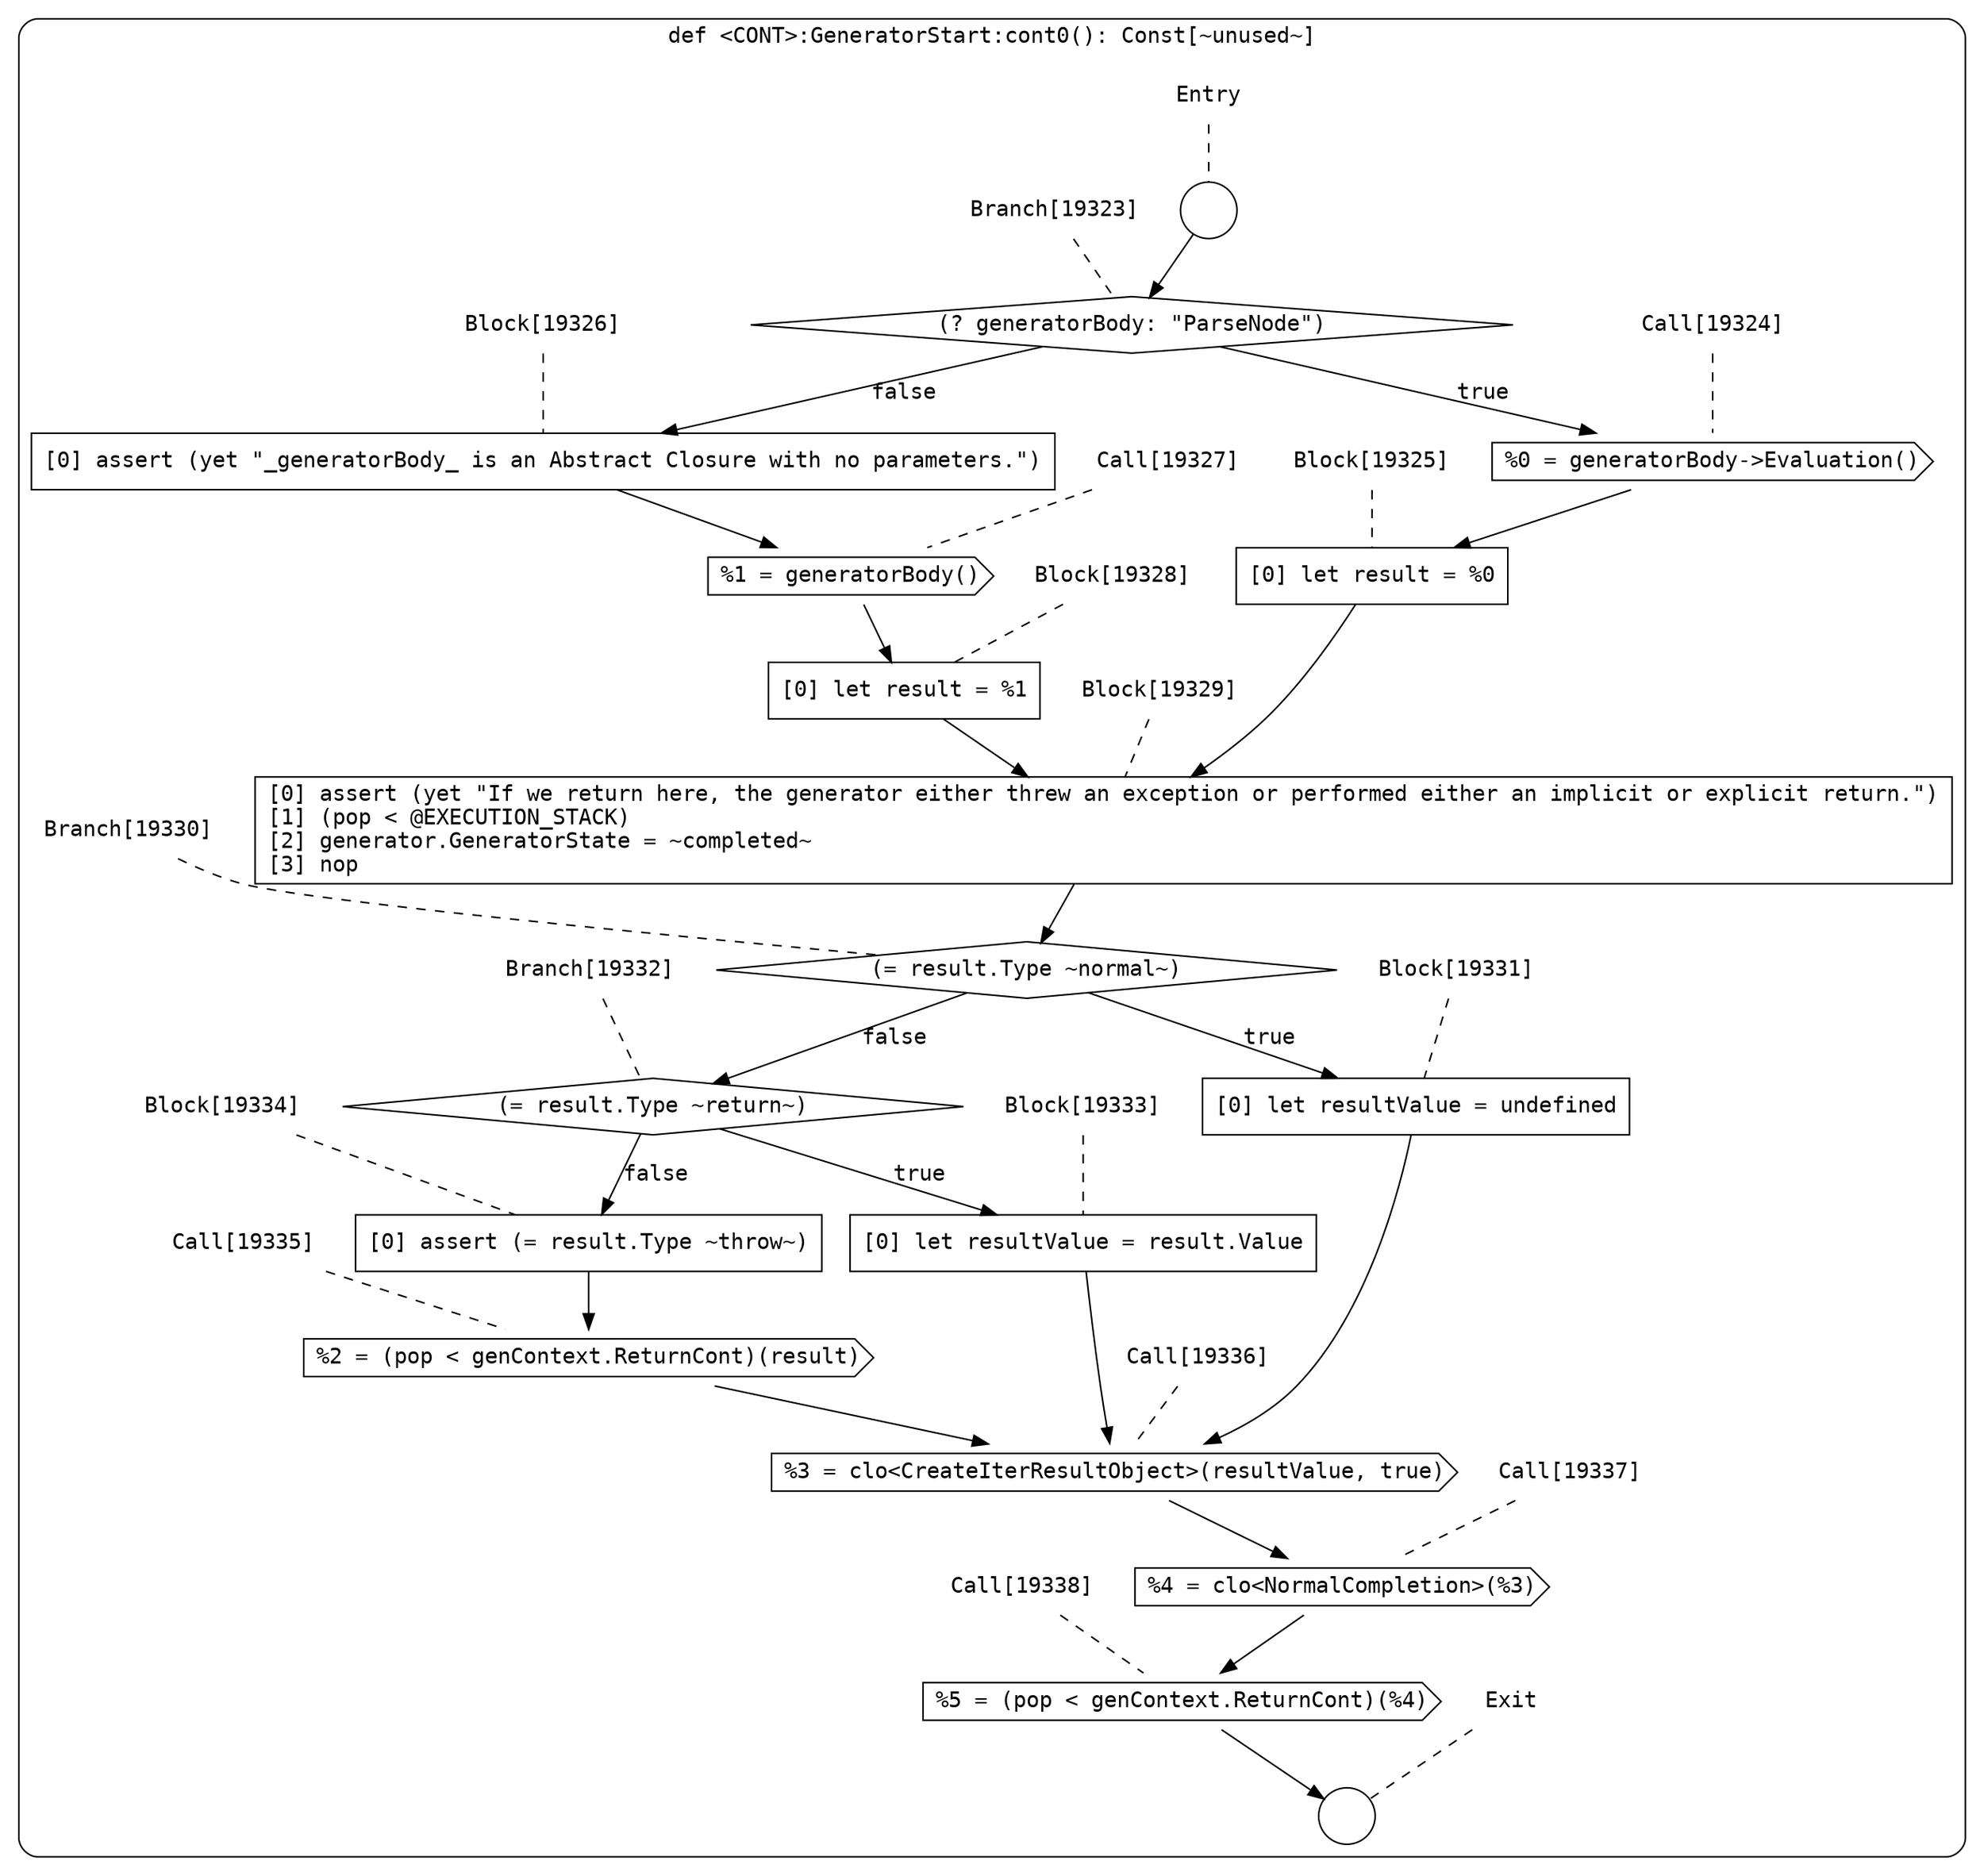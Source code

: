 digraph {
  graph [fontname = "Consolas"]
  node [fontname = "Consolas"]
  edge [fontname = "Consolas"]
  subgraph cluster2611 {
    label = "def <CONT>:GeneratorStart:cont0(): Const[~unused~]"
    style = rounded
    cluster2611_entry_name [shape=none, label=<<font color="black">Entry</font>>]
    cluster2611_entry_name -> cluster2611_entry [arrowhead=none, color="black", style=dashed]
    cluster2611_entry [shape=circle label=" " color="black" fillcolor="white" style=filled]
    cluster2611_entry -> node19323 [color="black"]
    cluster2611_exit_name [shape=none, label=<<font color="black">Exit</font>>]
    cluster2611_exit_name -> cluster2611_exit [arrowhead=none, color="black", style=dashed]
    cluster2611_exit [shape=circle label=" " color="black" fillcolor="white" style=filled]
    node19323_name [shape=none, label=<<font color="black">Branch[19323]</font>>]
    node19323_name -> node19323 [arrowhead=none, color="black", style=dashed]
    node19323 [shape=diamond, label=<<font color="black">(? generatorBody: &quot;ParseNode&quot;)</font>> color="black" fillcolor="white", style=filled]
    node19323 -> node19324 [label=<<font color="black">true</font>> color="black"]
    node19323 -> node19326 [label=<<font color="black">false</font>> color="black"]
    node19324_name [shape=none, label=<<font color="black">Call[19324]</font>>]
    node19324_name -> node19324 [arrowhead=none, color="black", style=dashed]
    node19324 [shape=cds, label=<<font color="black">%0 = generatorBody-&gt;Evaluation()</font>> color="black" fillcolor="white", style=filled]
    node19324 -> node19325 [color="black"]
    node19326_name [shape=none, label=<<font color="black">Block[19326]</font>>]
    node19326_name -> node19326 [arrowhead=none, color="black", style=dashed]
    node19326 [shape=box, label=<<font color="black">[0] assert (yet &quot;_generatorBody_ is an Abstract Closure with no parameters.&quot;)<BR ALIGN="LEFT"/></font>> color="black" fillcolor="white", style=filled]
    node19326 -> node19327 [color="black"]
    node19325_name [shape=none, label=<<font color="black">Block[19325]</font>>]
    node19325_name -> node19325 [arrowhead=none, color="black", style=dashed]
    node19325 [shape=box, label=<<font color="black">[0] let result = %0<BR ALIGN="LEFT"/></font>> color="black" fillcolor="white", style=filled]
    node19325 -> node19329 [color="black"]
    node19327_name [shape=none, label=<<font color="black">Call[19327]</font>>]
    node19327_name -> node19327 [arrowhead=none, color="black", style=dashed]
    node19327 [shape=cds, label=<<font color="black">%1 = generatorBody()</font>> color="black" fillcolor="white", style=filled]
    node19327 -> node19328 [color="black"]
    node19329_name [shape=none, label=<<font color="black">Block[19329]</font>>]
    node19329_name -> node19329 [arrowhead=none, color="black", style=dashed]
    node19329 [shape=box, label=<<font color="black">[0] assert (yet &quot;If we return here, the generator either threw an exception or performed either an implicit or explicit return.&quot;)<BR ALIGN="LEFT"/>[1] (pop &lt; @EXECUTION_STACK)<BR ALIGN="LEFT"/>[2] generator.GeneratorState = ~completed~<BR ALIGN="LEFT"/>[3] nop<BR ALIGN="LEFT"/></font>> color="black" fillcolor="white", style=filled]
    node19329 -> node19330 [color="black"]
    node19328_name [shape=none, label=<<font color="black">Block[19328]</font>>]
    node19328_name -> node19328 [arrowhead=none, color="black", style=dashed]
    node19328 [shape=box, label=<<font color="black">[0] let result = %1<BR ALIGN="LEFT"/></font>> color="black" fillcolor="white", style=filled]
    node19328 -> node19329 [color="black"]
    node19330_name [shape=none, label=<<font color="black">Branch[19330]</font>>]
    node19330_name -> node19330 [arrowhead=none, color="black", style=dashed]
    node19330 [shape=diamond, label=<<font color="black">(= result.Type ~normal~)</font>> color="black" fillcolor="white", style=filled]
    node19330 -> node19331 [label=<<font color="black">true</font>> color="black"]
    node19330 -> node19332 [label=<<font color="black">false</font>> color="black"]
    node19331_name [shape=none, label=<<font color="black">Block[19331]</font>>]
    node19331_name -> node19331 [arrowhead=none, color="black", style=dashed]
    node19331 [shape=box, label=<<font color="black">[0] let resultValue = undefined<BR ALIGN="LEFT"/></font>> color="black" fillcolor="white", style=filled]
    node19331 -> node19336 [color="black"]
    node19332_name [shape=none, label=<<font color="black">Branch[19332]</font>>]
    node19332_name -> node19332 [arrowhead=none, color="black", style=dashed]
    node19332 [shape=diamond, label=<<font color="black">(= result.Type ~return~)</font>> color="black" fillcolor="white", style=filled]
    node19332 -> node19333 [label=<<font color="black">true</font>> color="black"]
    node19332 -> node19334 [label=<<font color="black">false</font>> color="black"]
    node19336_name [shape=none, label=<<font color="black">Call[19336]</font>>]
    node19336_name -> node19336 [arrowhead=none, color="black", style=dashed]
    node19336 [shape=cds, label=<<font color="black">%3 = clo&lt;CreateIterResultObject&gt;(resultValue, true)</font>> color="black" fillcolor="white", style=filled]
    node19336 -> node19337 [color="black"]
    node19333_name [shape=none, label=<<font color="black">Block[19333]</font>>]
    node19333_name -> node19333 [arrowhead=none, color="black", style=dashed]
    node19333 [shape=box, label=<<font color="black">[0] let resultValue = result.Value<BR ALIGN="LEFT"/></font>> color="black" fillcolor="white", style=filled]
    node19333 -> node19336 [color="black"]
    node19334_name [shape=none, label=<<font color="black">Block[19334]</font>>]
    node19334_name -> node19334 [arrowhead=none, color="black", style=dashed]
    node19334 [shape=box, label=<<font color="black">[0] assert (= result.Type ~throw~)<BR ALIGN="LEFT"/></font>> color="black" fillcolor="white", style=filled]
    node19334 -> node19335 [color="black"]
    node19337_name [shape=none, label=<<font color="black">Call[19337]</font>>]
    node19337_name -> node19337 [arrowhead=none, color="black", style=dashed]
    node19337 [shape=cds, label=<<font color="black">%4 = clo&lt;NormalCompletion&gt;(%3)</font>> color="black" fillcolor="white", style=filled]
    node19337 -> node19338 [color="black"]
    node19335_name [shape=none, label=<<font color="black">Call[19335]</font>>]
    node19335_name -> node19335 [arrowhead=none, color="black", style=dashed]
    node19335 [shape=cds, label=<<font color="black">%2 = (pop &lt; genContext.ReturnCont)(result)</font>> color="black" fillcolor="white", style=filled]
    node19335 -> node19336 [color="black"]
    node19338_name [shape=none, label=<<font color="black">Call[19338]</font>>]
    node19338_name -> node19338 [arrowhead=none, color="black", style=dashed]
    node19338 [shape=cds, label=<<font color="black">%5 = (pop &lt; genContext.ReturnCont)(%4)</font>> color="black" fillcolor="white", style=filled]
    node19338 -> cluster2611_exit [color="black"]
  }
}